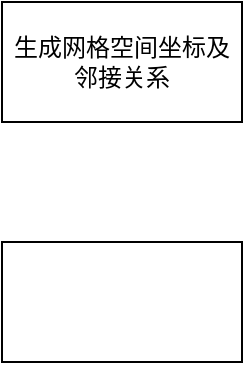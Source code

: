 <mxfile version="15.7.0" type="github">
  <diagram id="Et4uIG5S1velhCn4JriN" name="Page-1">
    <mxGraphModel dx="2889" dy="1154" grid="1" gridSize="10" guides="1" tooltips="1" connect="1" arrows="1" fold="1" page="1" pageScale="1" pageWidth="827" pageHeight="1169" math="0" shadow="0">
      <root>
        <mxCell id="0" />
        <mxCell id="1" parent="0" />
        <mxCell id="ZQEBHGsIlJ_VUrHNmOR6-2" value="生成网格空间坐标及邻接关系" style="rounded=0;whiteSpace=wrap;html=1;" vertex="1" parent="1">
          <mxGeometry x="-280" y="150" width="120" height="60" as="geometry" />
        </mxCell>
        <mxCell id="ZQEBHGsIlJ_VUrHNmOR6-3" value="" style="rounded=0;whiteSpace=wrap;html=1;" vertex="1" parent="1">
          <mxGeometry x="-280" y="270" width="120" height="60" as="geometry" />
        </mxCell>
      </root>
    </mxGraphModel>
  </diagram>
</mxfile>
